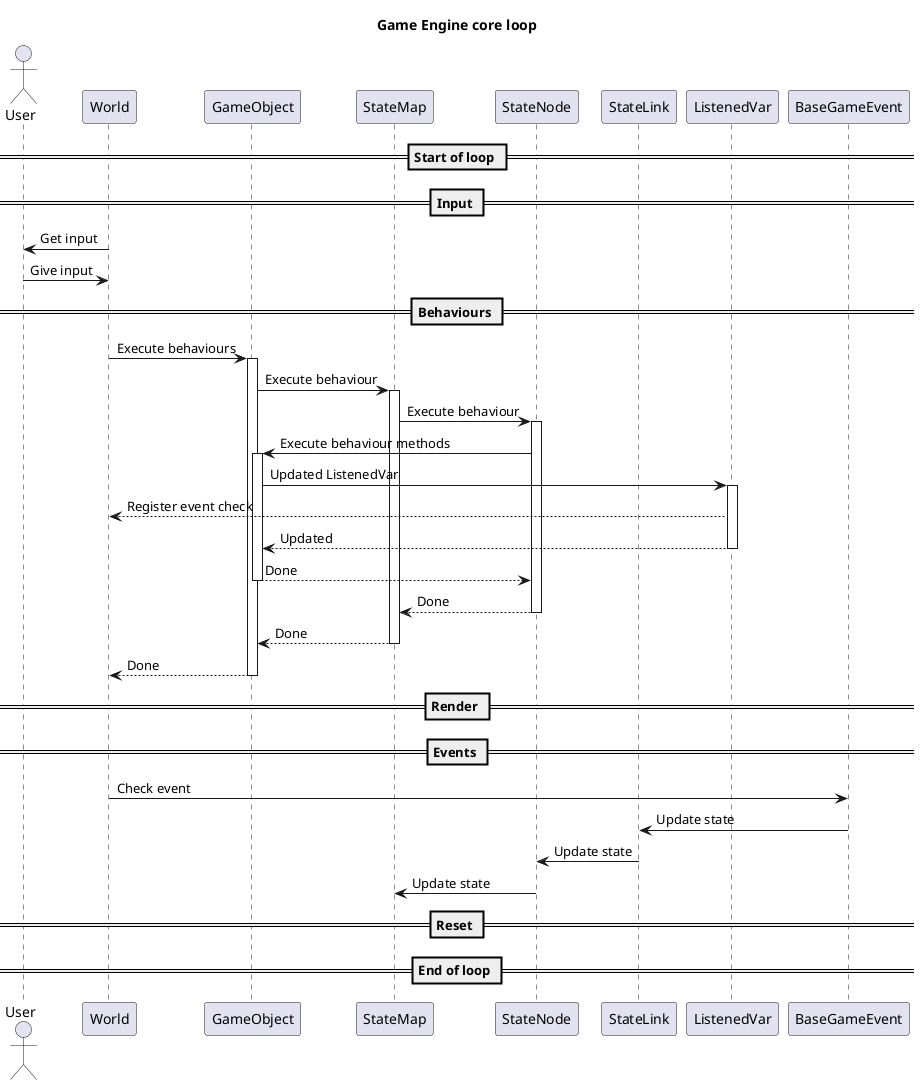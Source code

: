 @startuml DecisionEngine Sequence Diagram

title Game Engine core loop

actor User
participant World
participant  GameObject
participant StateMap
participant StateNode
participant StateLink
participant ListenedVar
participant BaseGameEvent

== Start of loop ==

== Input ==

World -> User : Get input
User -> World : Give input

== Behaviours ==

World -> GameObject : Execute behaviours
activate GameObject
GameObject -> StateMap : Execute behaviour
activate StateMap
StateMap -> StateNode : Execute behaviour
activate StateNode
StateNode -> GameObject : Execute behaviour methods
activate GameObject
GameObject -> ListenedVar : Updated ListenedVar
activate ListenedVar
ListenedVar --> World : Register event check
return Updated
return Done
return Done
return Done
return Done


== Render ==

== Events ==

World -> BaseGameEvent : Check event
BaseGameEvent -> StateLink : Update state
StateLink -> StateNode : Update state
StateNode -> StateMap : Update state

== Reset ==

== End of loop ==

@enduml
